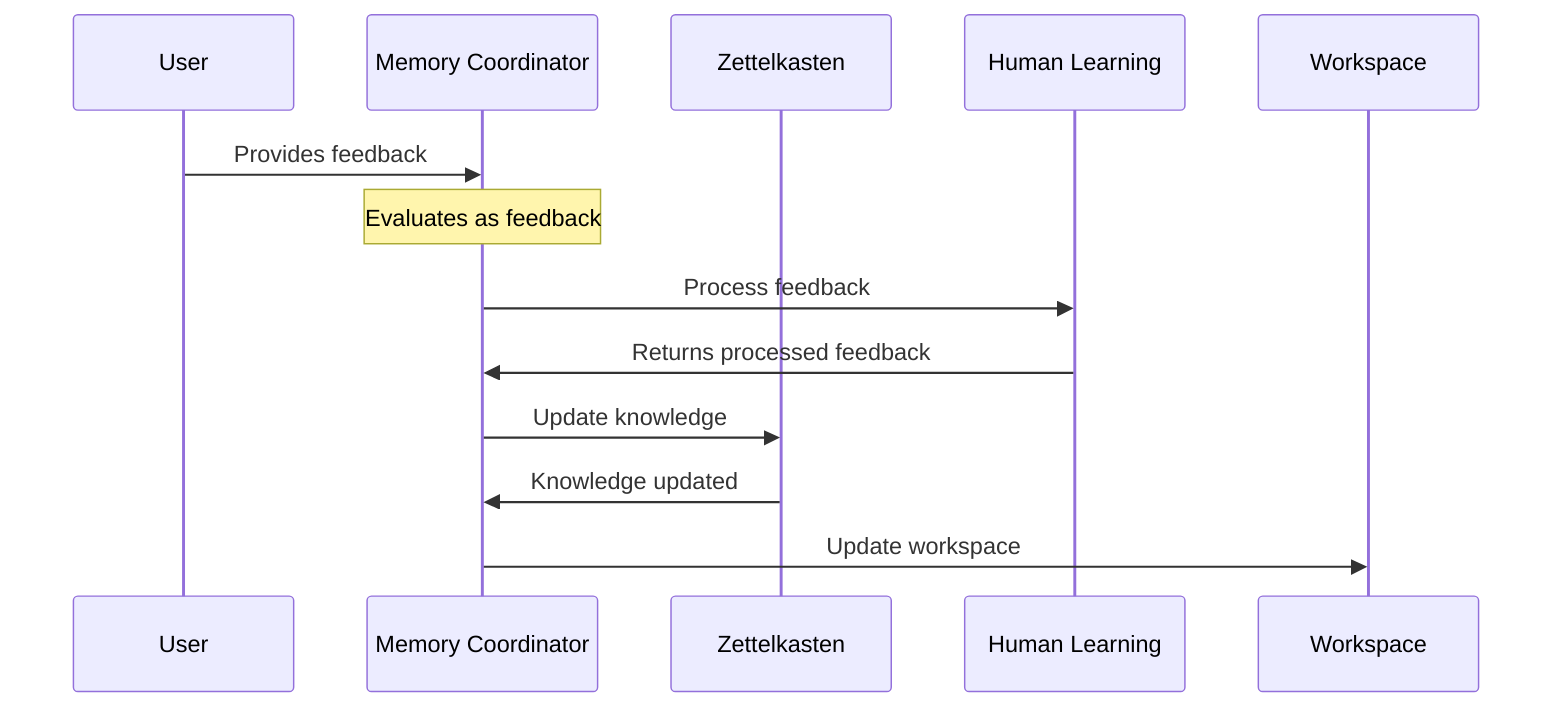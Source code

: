 sequenceDiagram
    participant U as User
    participant MC as Memory Coordinator
    participant Z as Zettelkasten
    participant H as Human Learning
    participant W as Workspace

    U->>MC: Provides feedback
    Note over MC: Evaluates as feedback
    MC->>H: Process feedback
    H->>MC: Returns processed feedback
    MC->>Z: Update knowledge
    Z->>MC: Knowledge updated
    MC->>W: Update workspace